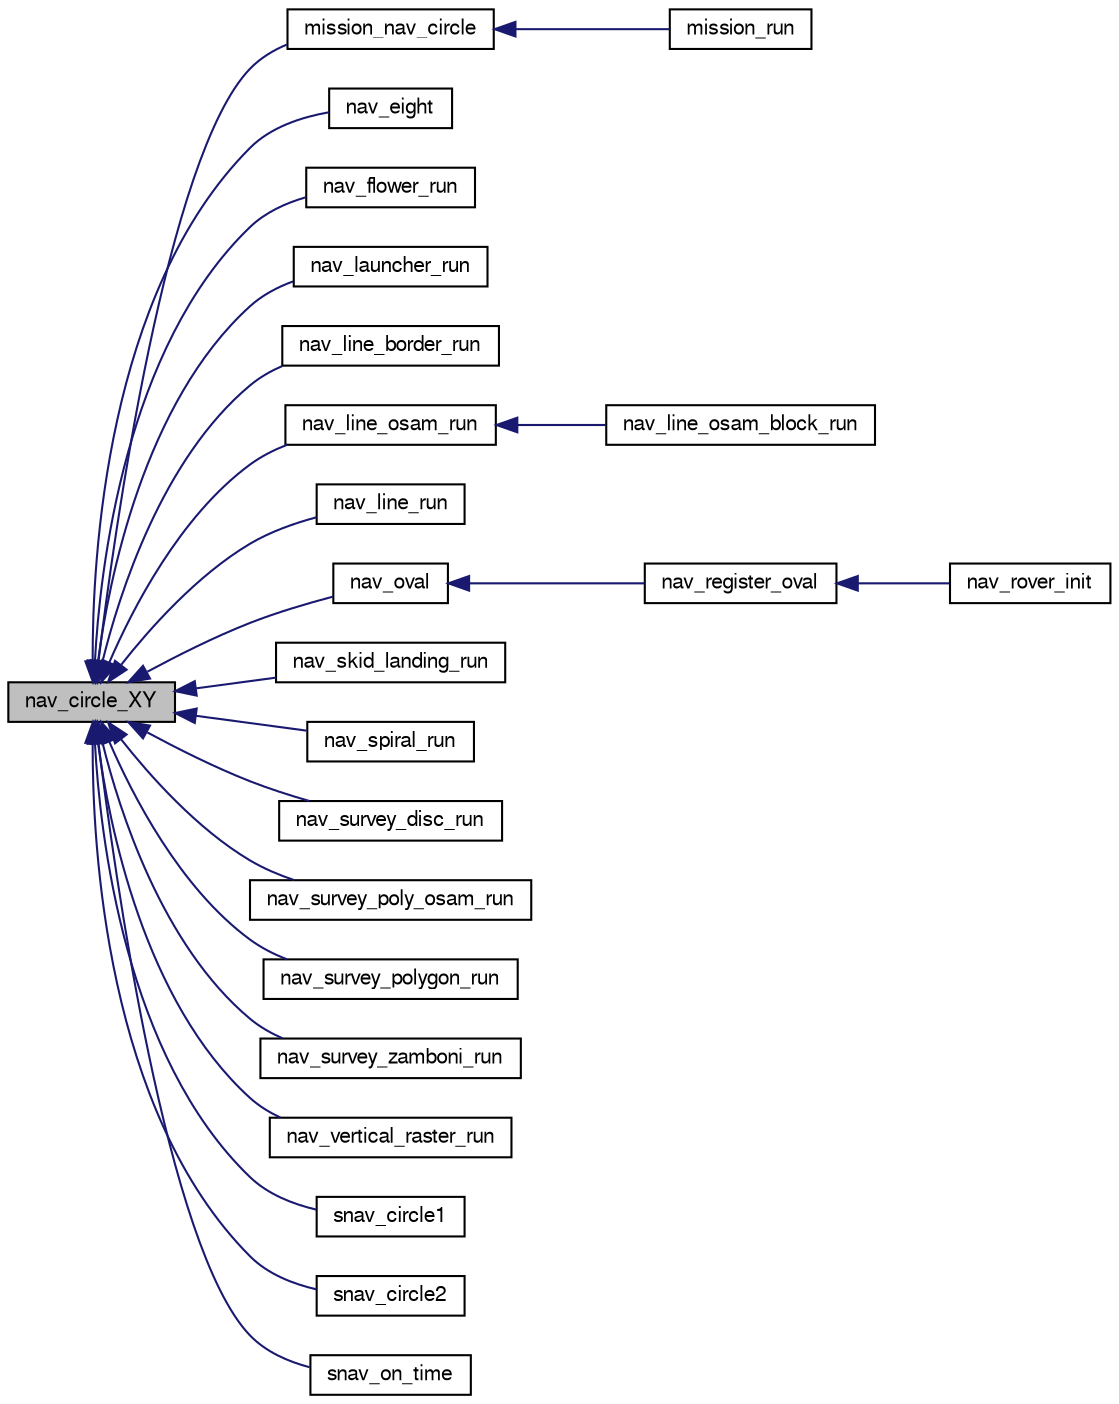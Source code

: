 digraph "nav_circle_XY"
{
  edge [fontname="FreeSans",fontsize="10",labelfontname="FreeSans",labelfontsize="10"];
  node [fontname="FreeSans",fontsize="10",shape=record];
  rankdir="LR";
  Node1 [label="nav_circle_XY",height=0.2,width=0.4,color="black", fillcolor="grey75", style="filled", fontcolor="black"];
  Node1 -> Node2 [dir="back",color="midnightblue",fontsize="10",style="solid",fontname="FreeSans"];
  Node2 [label="mission_nav_circle",height=0.2,width=0.4,color="black", fillcolor="white", style="filled",URL="$mission__fw__nav_8c.html#a90ebe3cf9de0e38023ac1fb7f3b06f0c",tooltip="Navigation function on a circle. "];
  Node2 -> Node3 [dir="back",color="midnightblue",fontsize="10",style="solid",fontname="FreeSans"];
  Node3 [label="mission_run",height=0.2,width=0.4,color="black", fillcolor="white", style="filled",URL="$mission__fw__nav_8c.html#a77c170761e804706933b8eccce1e93ea",tooltip="Run mission. "];
  Node1 -> Node4 [dir="back",color="midnightblue",fontsize="10",style="solid",fontname="FreeSans"];
  Node4 [label="nav_eight",height=0.2,width=0.4,color="black", fillcolor="white", style="filled",URL="$nav_8h.html#a083964068940390afc5e6621f015c19f",tooltip="Navigation along a figure 8. "];
  Node1 -> Node5 [dir="back",color="midnightblue",fontsize="10",style="solid",fontname="FreeSans"];
  Node5 [label="nav_flower_run",height=0.2,width=0.4,color="black", fillcolor="white", style="filled",URL="$nav__flower_8h.html#a6d71597b4b26b2c8f393f9621972e463"];
  Node1 -> Node6 [dir="back",color="midnightblue",fontsize="10",style="solid",fontname="FreeSans"];
  Node6 [label="nav_launcher_run",height=0.2,width=0.4,color="black", fillcolor="white", style="filled",URL="$nav__launcher_8h.html#ab48c9dc5c6e69f766e06e1c07e230a60"];
  Node1 -> Node7 [dir="back",color="midnightblue",fontsize="10",style="solid",fontname="FreeSans"];
  Node7 [label="nav_line_border_run",height=0.2,width=0.4,color="black", fillcolor="white", style="filled",URL="$nav__line__border_8h.html#ac2fa70e449c4cb7c9c8ef963f182a347"];
  Node1 -> Node8 [dir="back",color="midnightblue",fontsize="10",style="solid",fontname="FreeSans"];
  Node8 [label="nav_line_osam_run",height=0.2,width=0.4,color="black", fillcolor="white", style="filled",URL="$nav__line__osam_8h.html#aeb4d92a3eb13b8b2e4bdac64e0bc86cf"];
  Node8 -> Node9 [dir="back",color="midnightblue",fontsize="10",style="solid",fontname="FreeSans"];
  Node9 [label="nav_line_osam_block_run",height=0.2,width=0.4,color="black", fillcolor="white", style="filled",URL="$nav__line__osam_8h.html#ac82fb0de56edff0cf2c1ad0921503fb2"];
  Node1 -> Node10 [dir="back",color="midnightblue",fontsize="10",style="solid",fontname="FreeSans"];
  Node10 [label="nav_line_run",height=0.2,width=0.4,color="black", fillcolor="white", style="filled",URL="$nav__line_8h.html#a7232c16785cc7d5b20a77d94554506f7"];
  Node1 -> Node11 [dir="back",color="midnightblue",fontsize="10",style="solid",fontname="FreeSans"];
  Node11 [label="nav_oval",height=0.2,width=0.4,color="black", fillcolor="white", style="filled",URL="$rotorcraft_2navigation_8h.html#a5a4a7ec5d3cf1734dca01d87b3d1eef5",tooltip="Navigation along a figure O. "];
  Node11 -> Node12 [dir="back",color="midnightblue",fontsize="10",style="solid",fontname="FreeSans"];
  Node12 [label="nav_register_oval",height=0.2,width=0.4,color="black", fillcolor="white", style="filled",URL="$rover_2navigation_8h.html#af495131c9e74de9b78173144cda2574c"];
  Node12 -> Node13 [dir="back",color="midnightblue",fontsize="10",style="solid",fontname="FreeSans"];
  Node13 [label="nav_rover_init",height=0.2,width=0.4,color="black", fillcolor="white", style="filled",URL="$nav__rover__base_8h.html#a7dbbfec5c5db9defc4309d2a6cb092b4",tooltip="Init and register nav functions. "];
  Node1 -> Node14 [dir="back",color="midnightblue",fontsize="10",style="solid",fontname="FreeSans"];
  Node14 [label="nav_skid_landing_run",height=0.2,width=0.4,color="black", fillcolor="white", style="filled",URL="$nav__skid__landing_8h.html#a1da9c6326a3875826fe10de3b880f04c"];
  Node1 -> Node15 [dir="back",color="midnightblue",fontsize="10",style="solid",fontname="FreeSans"];
  Node15 [label="nav_spiral_run",height=0.2,width=0.4,color="black", fillcolor="white", style="filled",URL="$nav__spiral_8h.html#a816049b35ed5cc3424ab34f7e5ddf18a"];
  Node1 -> Node16 [dir="back",color="midnightblue",fontsize="10",style="solid",fontname="FreeSans"];
  Node16 [label="nav_survey_disc_run",height=0.2,width=0.4,color="black", fillcolor="white", style="filled",URL="$nav__survey__disc_8h.html#aadffb0f341b83f87092e0a152b4fdc11"];
  Node1 -> Node17 [dir="back",color="midnightblue",fontsize="10",style="solid",fontname="FreeSans"];
  Node17 [label="nav_survey_poly_osam_run",height=0.2,width=0.4,color="black", fillcolor="white", style="filled",URL="$nav__survey__poly__osam_8h.html#afaeaf322fcc29fc8e54cf3b6808f0d65",tooltip="Run polygon survey. "];
  Node1 -> Node18 [dir="back",color="midnightblue",fontsize="10",style="solid",fontname="FreeSans"];
  Node18 [label="nav_survey_polygon_run",height=0.2,width=0.4,color="black", fillcolor="white", style="filled",URL="$nav__survey__polygon_8h.html#ae202d8219e79766dae10f379448f29f8",tooltip="main navigation routine. "];
  Node1 -> Node19 [dir="back",color="midnightblue",fontsize="10",style="solid",fontname="FreeSans"];
  Node19 [label="nav_survey_zamboni_run",height=0.2,width=0.4,color="black", fillcolor="white", style="filled",URL="$nav__survey__zamboni_8h.html#a19f80130e80d72be86859190c8246b73",tooltip="main navigation routine. "];
  Node1 -> Node20 [dir="back",color="midnightblue",fontsize="10",style="solid",fontname="FreeSans"];
  Node20 [label="nav_vertical_raster_run",height=0.2,width=0.4,color="black", fillcolor="white", style="filled",URL="$nav__vertical__raster_8h.html#a7f0246af58992217da40eebe38f7e639"];
  Node1 -> Node21 [dir="back",color="midnightblue",fontsize="10",style="solid",fontname="FreeSans"];
  Node21 [label="snav_circle1",height=0.2,width=0.4,color="black", fillcolor="white", style="filled",URL="$nav__smooth_8h.html#a9b0866de21fac3f41e0d41284d0beece"];
  Node1 -> Node22 [dir="back",color="midnightblue",fontsize="10",style="solid",fontname="FreeSans"];
  Node22 [label="snav_circle2",height=0.2,width=0.4,color="black", fillcolor="white", style="filled",URL="$nav__smooth_8h.html#a03822cfb75944d9b4951d6172e17c6c6"];
  Node1 -> Node23 [dir="back",color="midnightblue",fontsize="10",style="solid",fontname="FreeSans"];
  Node23 [label="snav_on_time",height=0.2,width=0.4,color="black", fillcolor="white", style="filled",URL="$nav__smooth_8h.html#af103eb1650ace17bfec03c79b10d036c"];
}
